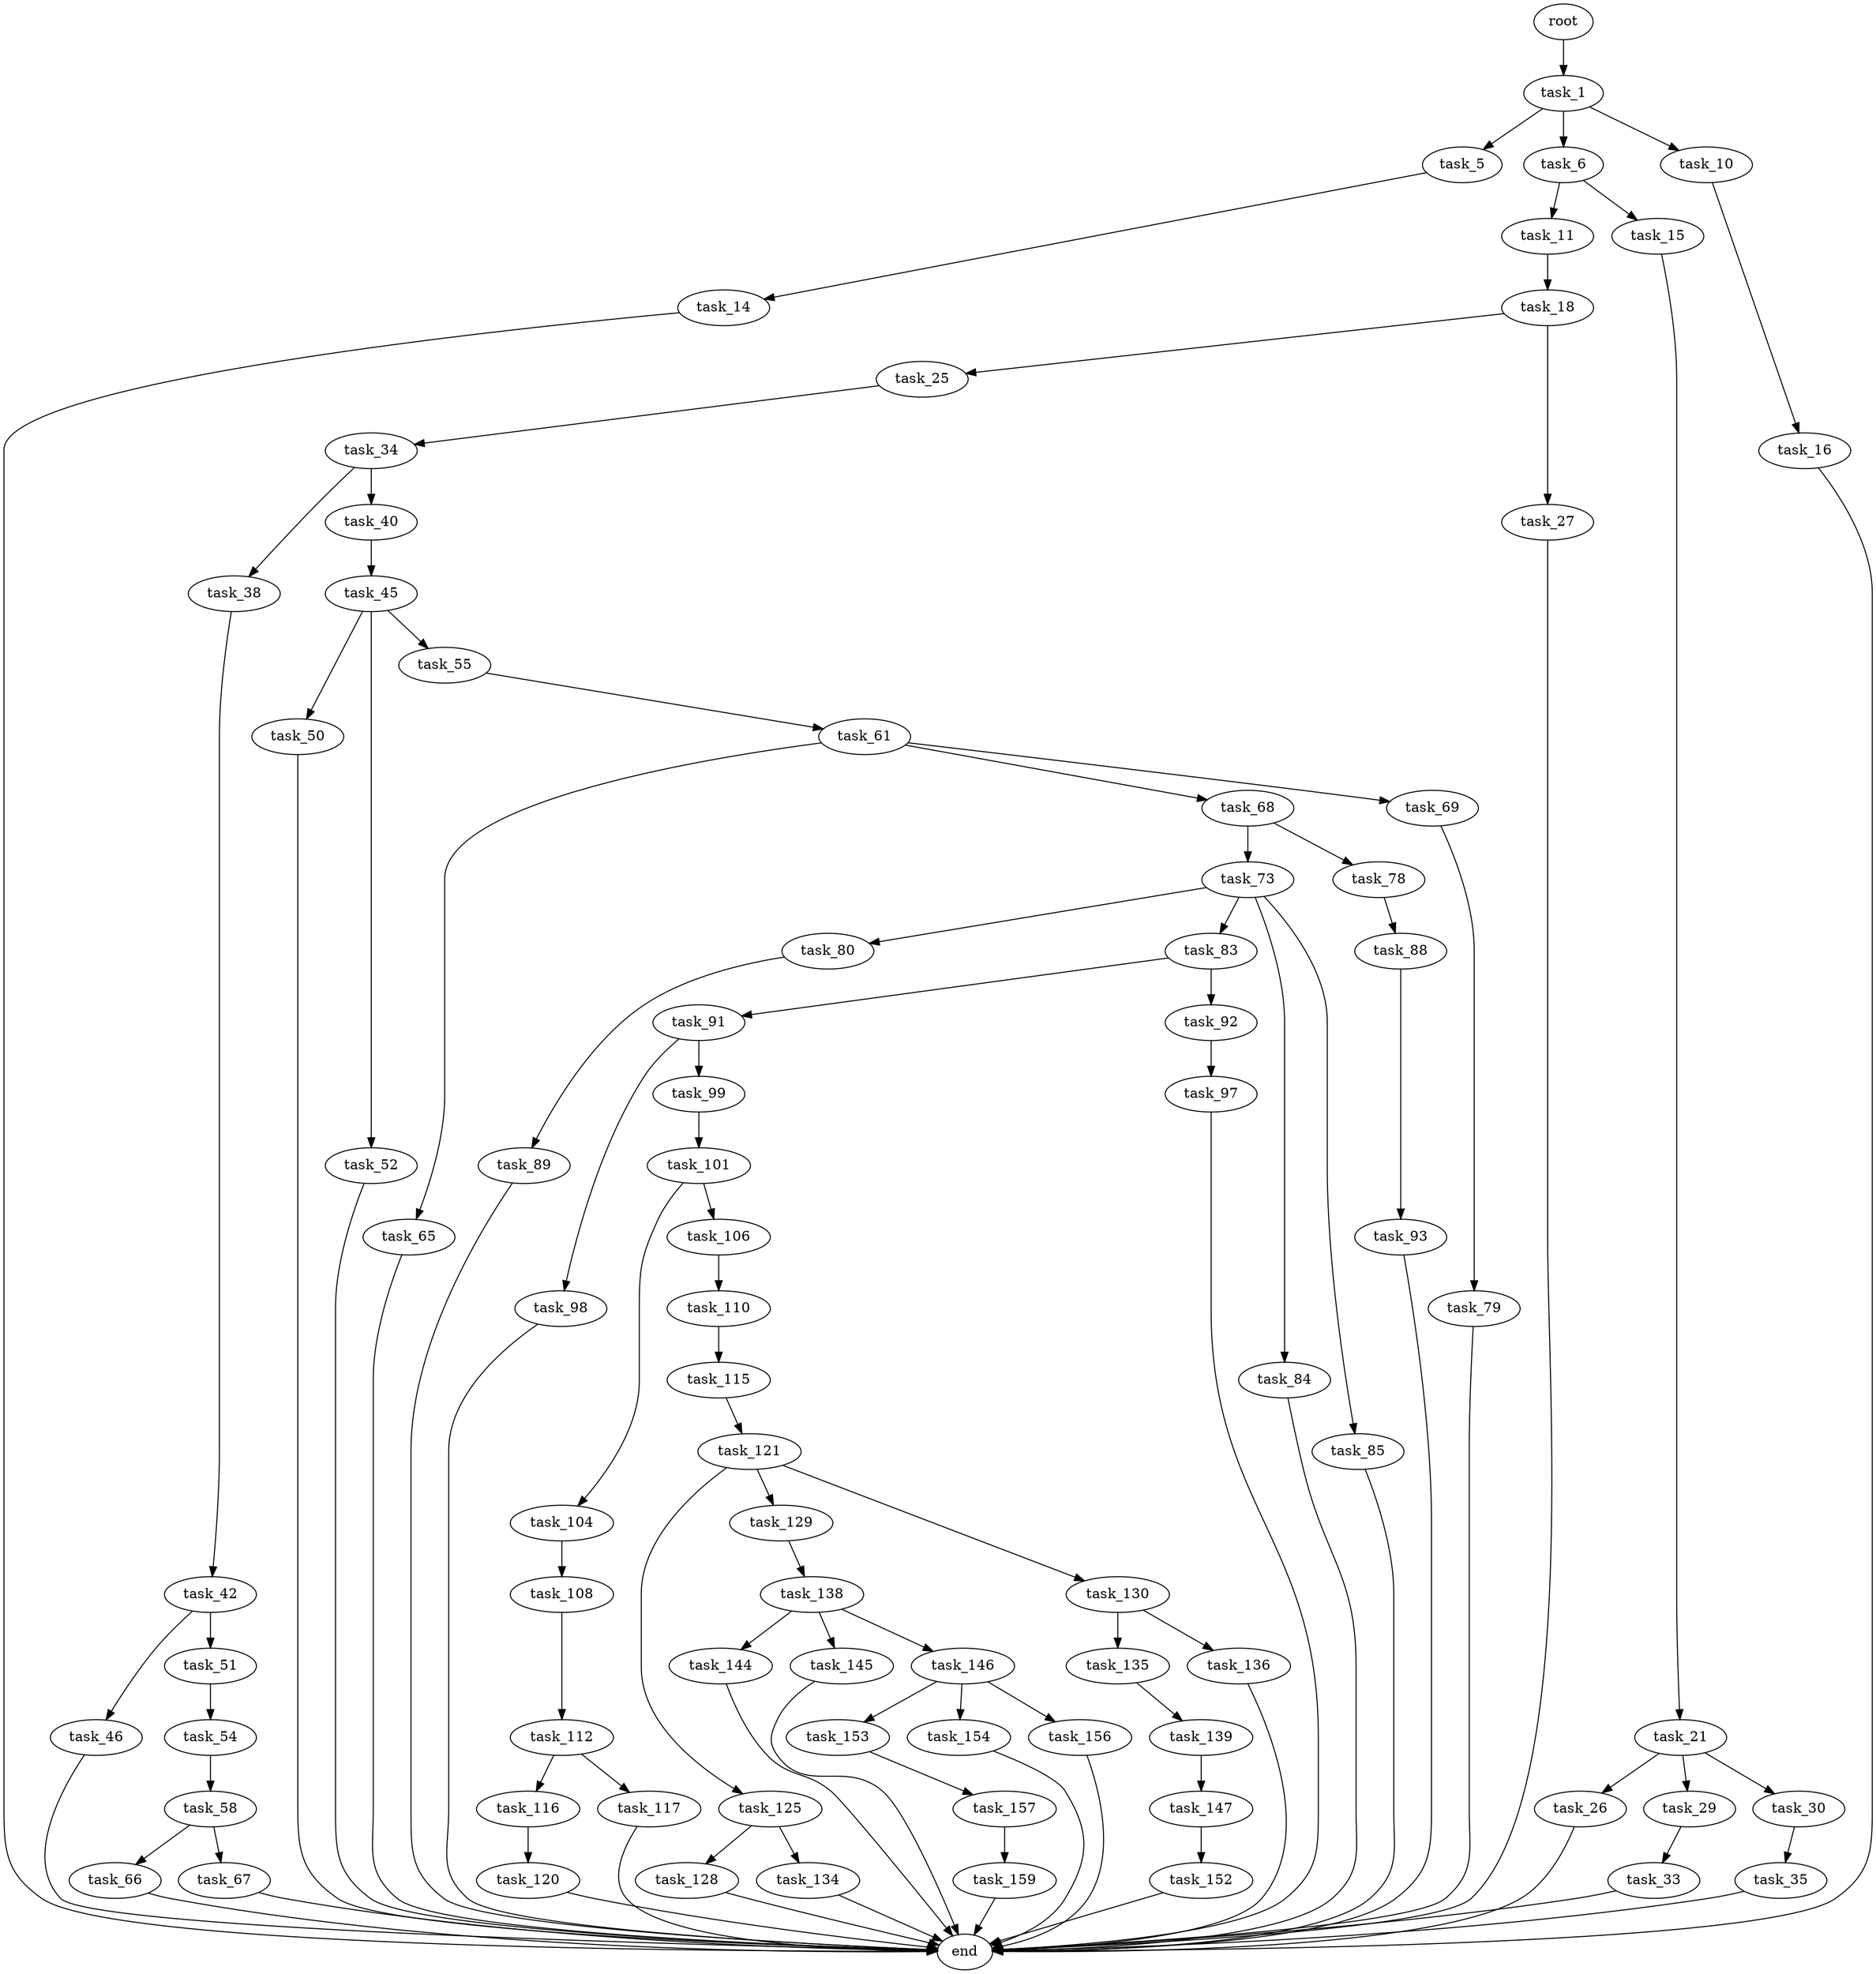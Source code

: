 digraph G {
  root [size="0.000000"];
  task_1 [size="769428172575.000000"];
  task_5 [size="29714537766.000000"];
  task_6 [size="821957159321.000000"];
  task_10 [size="72258811908.000000"];
  task_14 [size="134217728000.000000"];
  task_11 [size="409099876965.000000"];
  task_15 [size="308912653002.000000"];
  task_16 [size="826675130833.000000"];
  task_18 [size="6354162457.000000"];
  end [size="0.000000"];
  task_21 [size="549755813888.000000"];
  task_25 [size="782757789696.000000"];
  task_27 [size="413647916342.000000"];
  task_26 [size="1814896373.000000"];
  task_29 [size="173799361547.000000"];
  task_30 [size="68719476736.000000"];
  task_34 [size="37508968040.000000"];
  task_33 [size="57510010428.000000"];
  task_35 [size="22712818364.000000"];
  task_38 [size="549755813888.000000"];
  task_40 [size="3828346592.000000"];
  task_42 [size="280212655127.000000"];
  task_45 [size="279838634991.000000"];
  task_46 [size="2668938574.000000"];
  task_51 [size="405985703500.000000"];
  task_50 [size="486890360536.000000"];
  task_52 [size="9251268301.000000"];
  task_55 [size="518792987327.000000"];
  task_54 [size="84990828485.000000"];
  task_58 [size="3517837252.000000"];
  task_61 [size="231928233984.000000"];
  task_66 [size="7449300634.000000"];
  task_67 [size="29728847208.000000"];
  task_65 [size="163423303956.000000"];
  task_68 [size="8589934592.000000"];
  task_69 [size="6617127702.000000"];
  task_73 [size="409167115106.000000"];
  task_78 [size="68719476736.000000"];
  task_79 [size="693379889852.000000"];
  task_80 [size="28991029248.000000"];
  task_83 [size="13612641475.000000"];
  task_84 [size="396518149632.000000"];
  task_85 [size="16665605842.000000"];
  task_88 [size="10992681813.000000"];
  task_89 [size="2428726886.000000"];
  task_91 [size="3541530985.000000"];
  task_92 [size="315676785189.000000"];
  task_93 [size="47091096231.000000"];
  task_98 [size="6009034353.000000"];
  task_99 [size="33111386200.000000"];
  task_97 [size="28991029248.000000"];
  task_101 [size="68719476736.000000"];
  task_104 [size="2543610666.000000"];
  task_106 [size="155247253625.000000"];
  task_108 [size="134217728000.000000"];
  task_110 [size="8589934592.000000"];
  task_112 [size="4105083274.000000"];
  task_115 [size="21165002131.000000"];
  task_116 [size="28991029248.000000"];
  task_117 [size="12410122448.000000"];
  task_121 [size="134217728000.000000"];
  task_120 [size="231928233984.000000"];
  task_125 [size="2879465418.000000"];
  task_129 [size="76588932563.000000"];
  task_130 [size="1073741824000.000000"];
  task_128 [size="84819930068.000000"];
  task_134 [size="5681386977.000000"];
  task_138 [size="368293445632.000000"];
  task_135 [size="220587670475.000000"];
  task_136 [size="155584616148.000000"];
  task_139 [size="1073741824000.000000"];
  task_144 [size="6287970296.000000"];
  task_145 [size="12752956542.000000"];
  task_146 [size="12481580068.000000"];
  task_147 [size="639820347913.000000"];
  task_153 [size="8589934592.000000"];
  task_154 [size="109826866572.000000"];
  task_156 [size="6127760566.000000"];
  task_152 [size="209377685712.000000"];
  task_157 [size="231928233984.000000"];
  task_159 [size="18678296368.000000"];

  root -> task_1 [size="1.000000"];
  task_1 -> task_5 [size="679477248.000000"];
  task_1 -> task_6 [size="679477248.000000"];
  task_1 -> task_10 [size="679477248.000000"];
  task_5 -> task_14 [size="838860800.000000"];
  task_6 -> task_11 [size="679477248.000000"];
  task_6 -> task_15 [size="679477248.000000"];
  task_10 -> task_16 [size="134217728.000000"];
  task_14 -> end [size="1.000000"];
  task_11 -> task_18 [size="301989888.000000"];
  task_15 -> task_21 [size="301989888.000000"];
  task_16 -> end [size="1.000000"];
  task_18 -> task_25 [size="301989888.000000"];
  task_18 -> task_27 [size="301989888.000000"];
  task_21 -> task_26 [size="536870912.000000"];
  task_21 -> task_29 [size="536870912.000000"];
  task_21 -> task_30 [size="536870912.000000"];
  task_25 -> task_34 [size="679477248.000000"];
  task_27 -> end [size="1.000000"];
  task_26 -> end [size="1.000000"];
  task_29 -> task_33 [size="301989888.000000"];
  task_30 -> task_35 [size="134217728.000000"];
  task_34 -> task_38 [size="33554432.000000"];
  task_34 -> task_40 [size="33554432.000000"];
  task_33 -> end [size="1.000000"];
  task_35 -> end [size="1.000000"];
  task_38 -> task_42 [size="536870912.000000"];
  task_40 -> task_45 [size="75497472.000000"];
  task_42 -> task_46 [size="411041792.000000"];
  task_42 -> task_51 [size="411041792.000000"];
  task_45 -> task_50 [size="301989888.000000"];
  task_45 -> task_52 [size="301989888.000000"];
  task_45 -> task_55 [size="301989888.000000"];
  task_46 -> end [size="1.000000"];
  task_51 -> task_54 [size="536870912.000000"];
  task_50 -> end [size="1.000000"];
  task_52 -> end [size="1.000000"];
  task_55 -> task_61 [size="679477248.000000"];
  task_54 -> task_58 [size="75497472.000000"];
  task_58 -> task_66 [size="301989888.000000"];
  task_58 -> task_67 [size="301989888.000000"];
  task_61 -> task_65 [size="301989888.000000"];
  task_61 -> task_68 [size="301989888.000000"];
  task_61 -> task_69 [size="301989888.000000"];
  task_66 -> end [size="1.000000"];
  task_67 -> end [size="1.000000"];
  task_65 -> end [size="1.000000"];
  task_68 -> task_73 [size="33554432.000000"];
  task_68 -> task_78 [size="33554432.000000"];
  task_69 -> task_79 [size="679477248.000000"];
  task_73 -> task_80 [size="679477248.000000"];
  task_73 -> task_83 [size="679477248.000000"];
  task_73 -> task_84 [size="679477248.000000"];
  task_73 -> task_85 [size="679477248.000000"];
  task_78 -> task_88 [size="134217728.000000"];
  task_79 -> end [size="1.000000"];
  task_80 -> task_89 [size="75497472.000000"];
  task_83 -> task_91 [size="411041792.000000"];
  task_83 -> task_92 [size="411041792.000000"];
  task_84 -> end [size="1.000000"];
  task_85 -> end [size="1.000000"];
  task_88 -> task_93 [size="301989888.000000"];
  task_89 -> end [size="1.000000"];
  task_91 -> task_98 [size="75497472.000000"];
  task_91 -> task_99 [size="75497472.000000"];
  task_92 -> task_97 [size="411041792.000000"];
  task_93 -> end [size="1.000000"];
  task_98 -> end [size="1.000000"];
  task_99 -> task_101 [size="536870912.000000"];
  task_97 -> end [size="1.000000"];
  task_101 -> task_104 [size="134217728.000000"];
  task_101 -> task_106 [size="134217728.000000"];
  task_104 -> task_108 [size="75497472.000000"];
  task_106 -> task_110 [size="301989888.000000"];
  task_108 -> task_112 [size="209715200.000000"];
  task_110 -> task_115 [size="33554432.000000"];
  task_112 -> task_116 [size="134217728.000000"];
  task_112 -> task_117 [size="134217728.000000"];
  task_115 -> task_121 [size="411041792.000000"];
  task_116 -> task_120 [size="75497472.000000"];
  task_117 -> end [size="1.000000"];
  task_121 -> task_125 [size="209715200.000000"];
  task_121 -> task_129 [size="209715200.000000"];
  task_121 -> task_130 [size="209715200.000000"];
  task_120 -> end [size="1.000000"];
  task_125 -> task_128 [size="301989888.000000"];
  task_125 -> task_134 [size="301989888.000000"];
  task_129 -> task_138 [size="209715200.000000"];
  task_130 -> task_135 [size="838860800.000000"];
  task_130 -> task_136 [size="838860800.000000"];
  task_128 -> end [size="1.000000"];
  task_134 -> end [size="1.000000"];
  task_138 -> task_144 [size="411041792.000000"];
  task_138 -> task_145 [size="411041792.000000"];
  task_138 -> task_146 [size="411041792.000000"];
  task_135 -> task_139 [size="411041792.000000"];
  task_136 -> end [size="1.000000"];
  task_139 -> task_147 [size="838860800.000000"];
  task_144 -> end [size="1.000000"];
  task_145 -> end [size="1.000000"];
  task_146 -> task_153 [size="301989888.000000"];
  task_146 -> task_154 [size="301989888.000000"];
  task_146 -> task_156 [size="301989888.000000"];
  task_147 -> task_152 [size="411041792.000000"];
  task_153 -> task_157 [size="33554432.000000"];
  task_154 -> end [size="1.000000"];
  task_156 -> end [size="1.000000"];
  task_152 -> end [size="1.000000"];
  task_157 -> task_159 [size="301989888.000000"];
  task_159 -> end [size="1.000000"];
}
